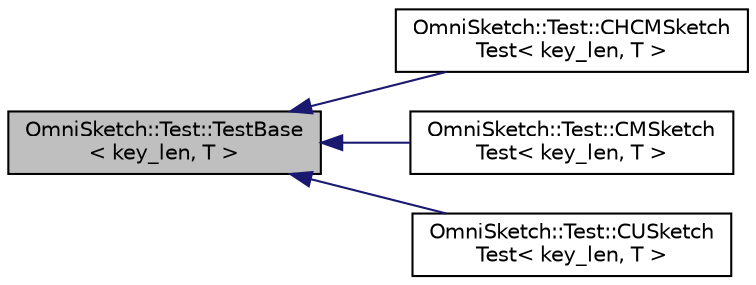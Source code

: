 digraph "OmniSketch::Test::TestBase&lt; key_len, T &gt;"
{
 // LATEX_PDF_SIZE
  edge [fontname="Helvetica",fontsize="10",labelfontname="Helvetica",labelfontsize="10"];
  node [fontname="Helvetica",fontsize="10",shape=record];
  rankdir="LR";
  Node1 [label="OmniSketch::Test::TestBase\l\< key_len, T \>",height=0.2,width=0.4,color="black", fillcolor="grey75", style="filled", fontcolor="black",tooltip="Collection of metrics."];
  Node1 -> Node2 [dir="back",color="midnightblue",fontsize="10",style="solid",fontname="Helvetica"];
  Node2 [label="OmniSketch::Test::CHCMSketch\lTest\< key_len, T \>",height=0.2,width=0.4,color="black", fillcolor="white", style="filled",URL="$class_omni_sketch_1_1_test_1_1_c_h_c_m_sketch_test.html",tooltip="Testing class for Count Min Sketch."];
  Node1 -> Node3 [dir="back",color="midnightblue",fontsize="10",style="solid",fontname="Helvetica"];
  Node3 [label="OmniSketch::Test::CMSketch\lTest\< key_len, T \>",height=0.2,width=0.4,color="black", fillcolor="white", style="filled",URL="$class_omni_sketch_1_1_test_1_1_c_m_sketch_test.html",tooltip="Testing class for Count Min Sketch."];
  Node1 -> Node4 [dir="back",color="midnightblue",fontsize="10",style="solid",fontname="Helvetica"];
  Node4 [label="OmniSketch::Test::CUSketch\lTest\< key_len, T \>",height=0.2,width=0.4,color="black", fillcolor="white", style="filled",URL="$class_omni_sketch_1_1_test_1_1_c_u_sketch_test.html",tooltip="Testing class for CU Sketch."];
}
